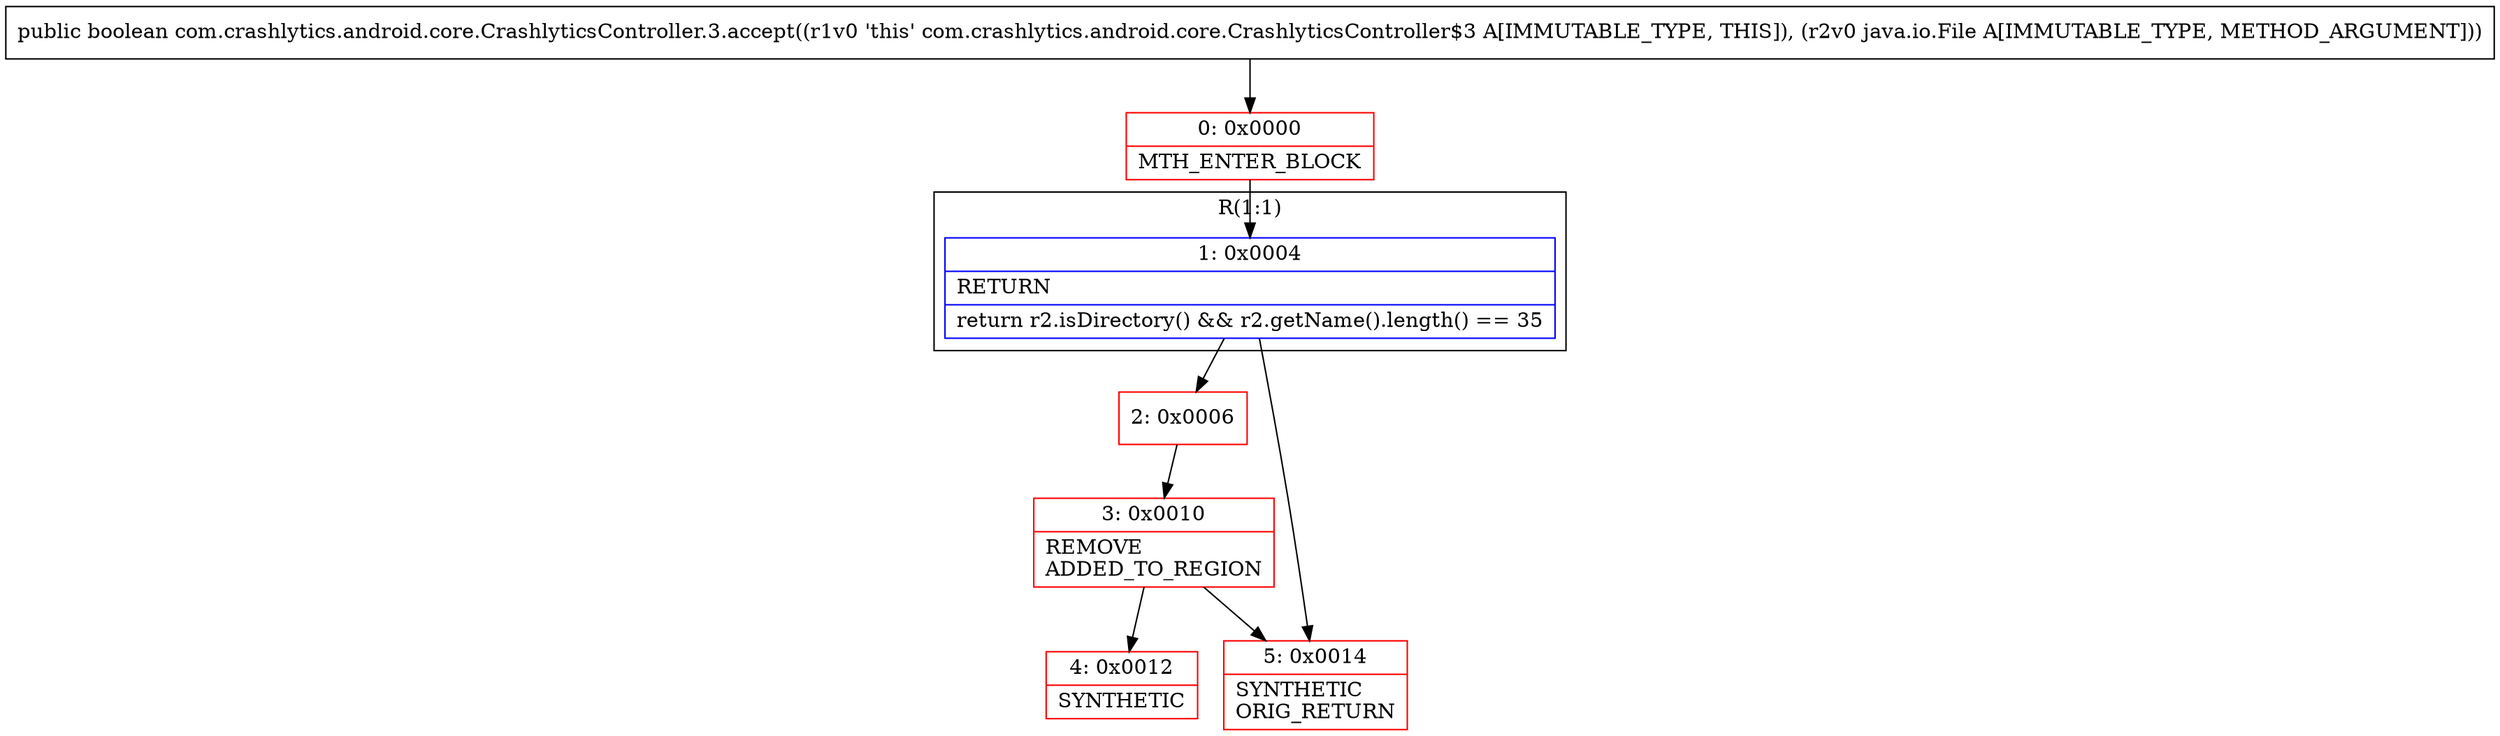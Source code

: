 digraph "CFG forcom.crashlytics.android.core.CrashlyticsController.3.accept(Ljava\/io\/File;)Z" {
subgraph cluster_Region_1631419587 {
label = "R(1:1)";
node [shape=record,color=blue];
Node_1 [shape=record,label="{1\:\ 0x0004|RETURN\l|return r2.isDirectory() && r2.getName().length() == 35\l}"];
}
Node_0 [shape=record,color=red,label="{0\:\ 0x0000|MTH_ENTER_BLOCK\l}"];
Node_2 [shape=record,color=red,label="{2\:\ 0x0006}"];
Node_3 [shape=record,color=red,label="{3\:\ 0x0010|REMOVE\lADDED_TO_REGION\l}"];
Node_4 [shape=record,color=red,label="{4\:\ 0x0012|SYNTHETIC\l}"];
Node_5 [shape=record,color=red,label="{5\:\ 0x0014|SYNTHETIC\lORIG_RETURN\l}"];
MethodNode[shape=record,label="{public boolean com.crashlytics.android.core.CrashlyticsController.3.accept((r1v0 'this' com.crashlytics.android.core.CrashlyticsController$3 A[IMMUTABLE_TYPE, THIS]), (r2v0 java.io.File A[IMMUTABLE_TYPE, METHOD_ARGUMENT])) }"];
MethodNode -> Node_0;
Node_1 -> Node_2;
Node_1 -> Node_5;
Node_0 -> Node_1;
Node_2 -> Node_3;
Node_3 -> Node_4;
Node_3 -> Node_5;
}

